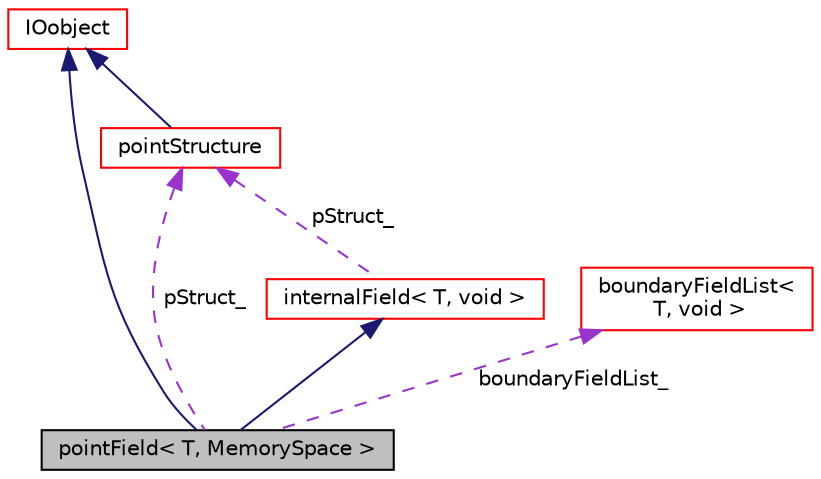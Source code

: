 digraph "pointField&lt; T, MemorySpace &gt;"
{
 // LATEX_PDF_SIZE
  edge [fontname="Helvetica",fontsize="10",labelfontname="Helvetica",labelfontsize="10"];
  node [fontname="Helvetica",fontsize="10",shape=record];
  Node1 [label="pointField\< T, MemorySpace \>",height=0.2,width=0.4,color="black", fillcolor="grey75", style="filled", fontcolor="black",tooltip=" "];
  Node2 -> Node1 [dir="back",color="midnightblue",fontsize="10",style="solid",fontname="Helvetica"];
  Node2 [label="IOobject",height=0.2,width=0.4,color="red", fillcolor="white", style="filled",URL="$classpFlow_1_1IOobject.html",tooltip=" "];
  Node14 -> Node1 [dir="back",color="midnightblue",fontsize="10",style="solid",fontname="Helvetica"];
  Node14 [label="internalField\< T, void \>",height=0.2,width=0.4,color="red", fillcolor="white", style="filled",URL="$classpFlow_1_1internalField.html",tooltip=" "];
  Node18 -> Node14 [dir="back",color="darkorchid3",fontsize="10",style="dashed",label=" pStruct_" ,fontname="Helvetica"];
  Node18 [label="pointStructure",height=0.2,width=0.4,color="red", fillcolor="white", style="filled",URL="$classpFlow_1_1pointStructure.html",tooltip=" "];
  Node2 -> Node18 [dir="back",color="midnightblue",fontsize="10",style="solid",fontname="Helvetica"];
  Node18 -> Node1 [dir="back",color="darkorchid3",fontsize="10",style="dashed",label=" pStruct_" ,fontname="Helvetica"];
  Node72 -> Node1 [dir="back",color="darkorchid3",fontsize="10",style="dashed",label=" boundaryFieldList_" ,fontname="Helvetica"];
  Node72 [label="boundaryFieldList\<\l T, void \>",height=0.2,width=0.4,color="red", fillcolor="white", style="filled",URL="$classpFlow_1_1boundaryFieldList.html",tooltip=" "];
}
